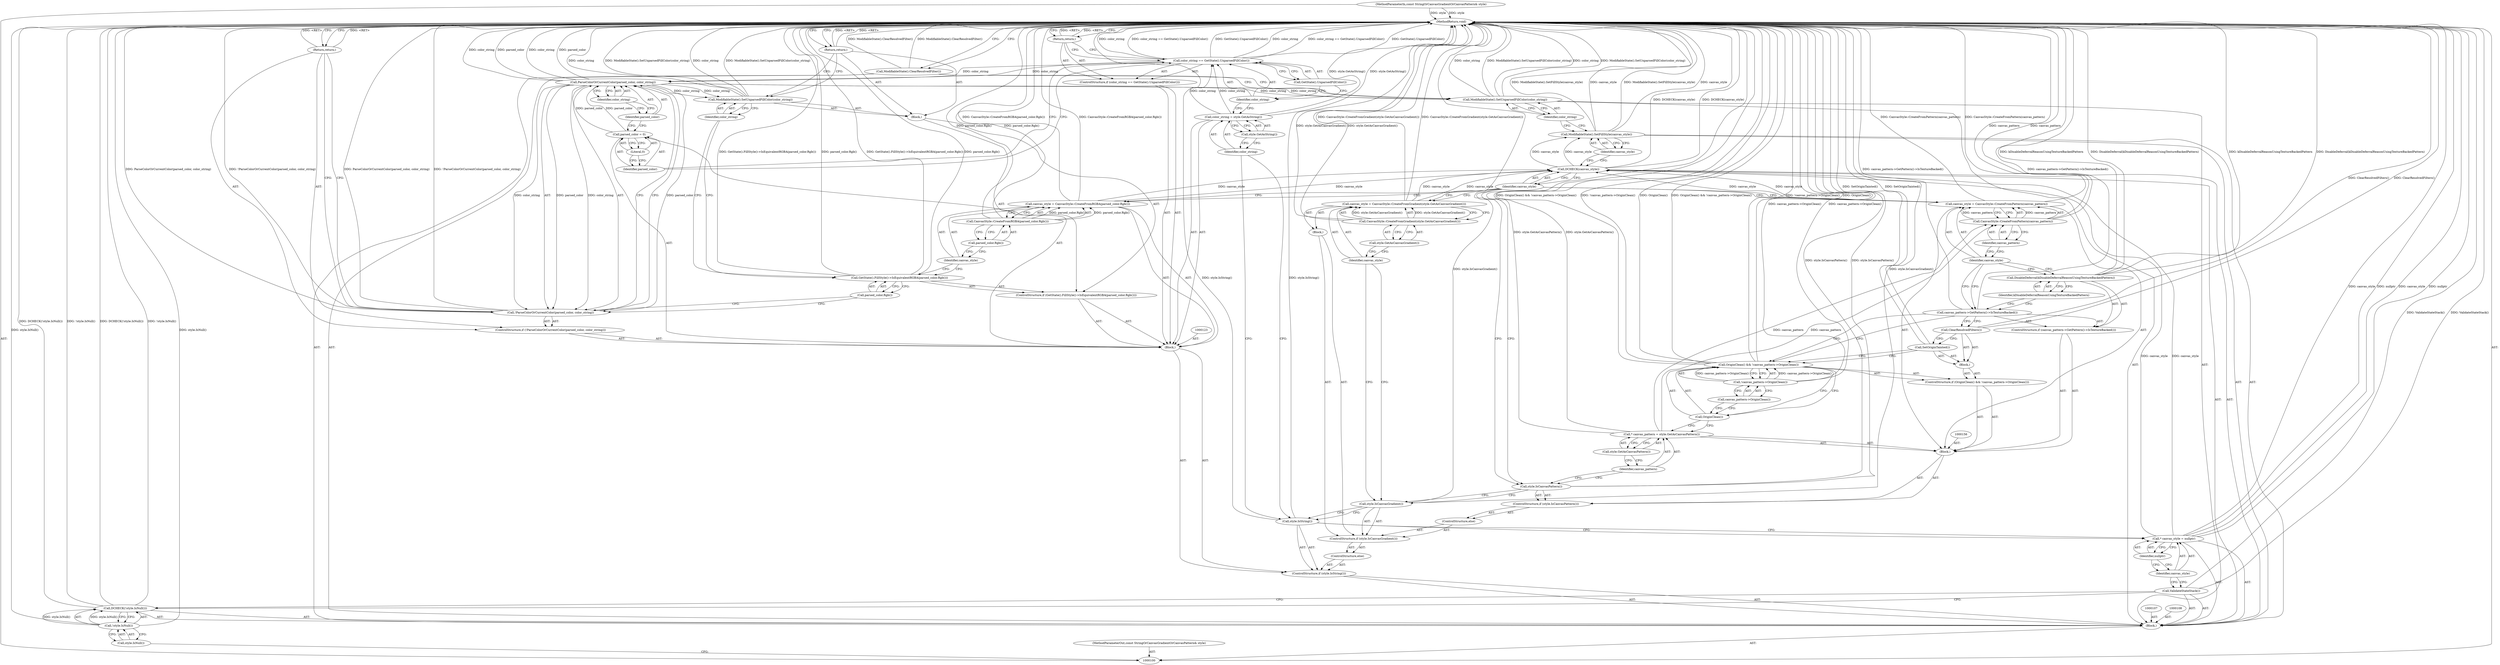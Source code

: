 digraph "1_Chrome_6ed26f014f76f10e76e80636027a2db9dcbe1664_3" {
"1000183" [label="(MethodReturn,void)"];
"1000122" [label="(Return,return;)"];
"1000124" [label="(Call,parsed_color = 0)"];
"1000125" [label="(Identifier,parsed_color)"];
"1000126" [label="(Literal,0)"];
"1000114" [label="(Block,)"];
"1000130" [label="(Identifier,parsed_color)"];
"1000127" [label="(ControlStructure,if (!ParseColorOrCurrentColor(parsed_color, color_string)))"];
"1000131" [label="(Identifier,color_string)"];
"1000128" [label="(Call,!ParseColorOrCurrentColor(parsed_color, color_string))"];
"1000129" [label="(Call,ParseColorOrCurrentColor(parsed_color, color_string))"];
"1000132" [label="(Return,return;)"];
"1000133" [label="(ControlStructure,if (GetState().FillStyle()->IsEquivalentRGBA(parsed_color.Rgb())))"];
"1000135" [label="(Call,parsed_color.Rgb())"];
"1000136" [label="(Block,)"];
"1000134" [label="(Call,GetState().FillStyle()->IsEquivalentRGBA(parsed_color.Rgb()))"];
"1000138" [label="(Identifier,color_string)"];
"1000137" [label="(Call,ModifiableState().SetUnparsedFillColor(color_string))"];
"1000139" [label="(Return,return;)"];
"1000142" [label="(Call,CanvasStyle::CreateFromRGBA(parsed_color.Rgb()))"];
"1000140" [label="(Call,canvas_style = CanvasStyle::CreateFromRGBA(parsed_color.Rgb()))"];
"1000141" [label="(Identifier,canvas_style)"];
"1000143" [label="(Call,parsed_color.Rgb())"];
"1000146" [label="(Call,style.IsCanvasGradient())"];
"1000147" [label="(Block,)"];
"1000144" [label="(ControlStructure,else)"];
"1000145" [label="(ControlStructure,if (style.IsCanvasGradient()))"];
"1000101" [label="(MethodParameterIn,const StringOrCanvasGradientOrCanvasPattern& style)"];
"1000297" [label="(MethodParameterOut,const StringOrCanvasGradientOrCanvasPattern& style)"];
"1000102" [label="(Block,)"];
"1000150" [label="(Call,CanvasStyle::CreateFromGradient(style.GetAsCanvasGradient()))"];
"1000148" [label="(Call,canvas_style = CanvasStyle::CreateFromGradient(style.GetAsCanvasGradient()))"];
"1000149" [label="(Identifier,canvas_style)"];
"1000151" [label="(Call,style.GetAsCanvasGradient())"];
"1000153" [label="(ControlStructure,if (style.IsCanvasPattern()))"];
"1000154" [label="(Call,style.IsCanvasPattern())"];
"1000152" [label="(ControlStructure,else)"];
"1000157" [label="(Call,* canvas_pattern = style.GetAsCanvasPattern())"];
"1000158" [label="(Identifier,canvas_pattern)"];
"1000159" [label="(Call,style.GetAsCanvasPattern())"];
"1000155" [label="(Block,)"];
"1000163" [label="(Call,!canvas_pattern->OriginClean())"];
"1000164" [label="(Call,canvas_pattern->OriginClean())"];
"1000160" [label="(ControlStructure,if (OriginClean() && !canvas_pattern->OriginClean()))"];
"1000165" [label="(Block,)"];
"1000161" [label="(Call,OriginClean() && !canvas_pattern->OriginClean())"];
"1000162" [label="(Call,OriginClean())"];
"1000166" [label="(Call,SetOriginTainted())"];
"1000167" [label="(Call,ClearResolvedFilters())"];
"1000168" [label="(ControlStructure,if (canvas_pattern->GetPattern()->IsTextureBacked()))"];
"1000169" [label="(Call,canvas_pattern->GetPattern()->IsTextureBacked())"];
"1000171" [label="(Identifier,kDisableDeferralReasonUsingTextureBackedPattern)"];
"1000170" [label="(Call,DisableDeferral(kDisableDeferralReasonUsingTextureBackedPattern))"];
"1000105" [label="(Call,style.IsNull())"];
"1000103" [label="(Call,DCHECK(!style.IsNull()))"];
"1000104" [label="(Call,!style.IsNull())"];
"1000174" [label="(Call,CanvasStyle::CreateFromPattern(canvas_pattern))"];
"1000172" [label="(Call,canvas_style = CanvasStyle::CreateFromPattern(canvas_pattern))"];
"1000173" [label="(Identifier,canvas_style)"];
"1000175" [label="(Identifier,canvas_pattern)"];
"1000176" [label="(Call,DCHECK(canvas_style))"];
"1000177" [label="(Identifier,canvas_style)"];
"1000178" [label="(Call,ModifiableState().SetFillStyle(canvas_style))"];
"1000179" [label="(Identifier,canvas_style)"];
"1000180" [label="(Call,ModifiableState().SetUnparsedFillColor(color_string))"];
"1000181" [label="(Identifier,color_string)"];
"1000182" [label="(Call,ModifiableState().ClearResolvedFilter())"];
"1000106" [label="(Call,ValidateStateStack())"];
"1000109" [label="(Call,* canvas_style = nullptr)"];
"1000110" [label="(Identifier,canvas_style)"];
"1000111" [label="(Identifier,nullptr)"];
"1000112" [label="(ControlStructure,if (style.IsString()))"];
"1000113" [label="(Call,style.IsString())"];
"1000117" [label="(Call,style.GetAsString())"];
"1000115" [label="(Call,color_string = style.GetAsString())"];
"1000116" [label="(Identifier,color_string)"];
"1000121" [label="(Call,GetState().UnparsedFillColor())"];
"1000118" [label="(ControlStructure,if (color_string == GetState().UnparsedFillColor()))"];
"1000119" [label="(Call,color_string == GetState().UnparsedFillColor())"];
"1000120" [label="(Identifier,color_string)"];
"1000183" -> "1000100"  [label="AST: "];
"1000183" -> "1000122"  [label="CFG: "];
"1000183" -> "1000132"  [label="CFG: "];
"1000183" -> "1000139"  [label="CFG: "];
"1000183" -> "1000182"  [label="CFG: "];
"1000132" -> "1000183"  [label="DDG: <RET>"];
"1000122" -> "1000183"  [label="DDG: <RET>"];
"1000150" -> "1000183"  [label="DDG: style.GetAsCanvasGradient()"];
"1000169" -> "1000183"  [label="DDG: canvas_pattern->GetPattern()->IsTextureBacked()"];
"1000104" -> "1000183"  [label="DDG: style.IsNull()"];
"1000180" -> "1000183"  [label="DDG: color_string"];
"1000180" -> "1000183"  [label="DDG: ModifiableState().SetUnparsedFillColor(color_string)"];
"1000154" -> "1000183"  [label="DDG: style.IsCanvasPattern()"];
"1000119" -> "1000183"  [label="DDG: color_string == GetState().UnparsedFillColor()"];
"1000119" -> "1000183"  [label="DDG: GetState().UnparsedFillColor()"];
"1000119" -> "1000183"  [label="DDG: color_string"];
"1000182" -> "1000183"  [label="DDG: ModifiableState().ClearResolvedFilter()"];
"1000178" -> "1000183"  [label="DDG: ModifiableState().SetFillStyle(canvas_style)"];
"1000178" -> "1000183"  [label="DDG: canvas_style"];
"1000157" -> "1000183"  [label="DDG: style.GetAsCanvasPattern()"];
"1000115" -> "1000183"  [label="DDG: style.GetAsString()"];
"1000129" -> "1000183"  [label="DDG: parsed_color"];
"1000129" -> "1000183"  [label="DDG: color_string"];
"1000163" -> "1000183"  [label="DDG: canvas_pattern->OriginClean()"];
"1000140" -> "1000183"  [label="DDG: CanvasStyle::CreateFromRGBA(parsed_color.Rgb())"];
"1000103" -> "1000183"  [label="DDG: !style.IsNull()"];
"1000103" -> "1000183"  [label="DDG: DCHECK(!style.IsNull())"];
"1000166" -> "1000183"  [label="DDG: SetOriginTainted()"];
"1000128" -> "1000183"  [label="DDG: ParseColorOrCurrentColor(parsed_color, color_string)"];
"1000128" -> "1000183"  [label="DDG: !ParseColorOrCurrentColor(parsed_color, color_string)"];
"1000167" -> "1000183"  [label="DDG: ClearResolvedFilters()"];
"1000134" -> "1000183"  [label="DDG: GetState().FillStyle()->IsEquivalentRGBA(parsed_color.Rgb())"];
"1000134" -> "1000183"  [label="DDG: parsed_color.Rgb()"];
"1000176" -> "1000183"  [label="DDG: DCHECK(canvas_style)"];
"1000113" -> "1000183"  [label="DDG: style.IsString()"];
"1000101" -> "1000183"  [label="DDG: style"];
"1000109" -> "1000183"  [label="DDG: canvas_style"];
"1000109" -> "1000183"  [label="DDG: nullptr"];
"1000142" -> "1000183"  [label="DDG: parsed_color.Rgb()"];
"1000170" -> "1000183"  [label="DDG: kDisableDeferralReasonUsingTextureBackedPattern"];
"1000170" -> "1000183"  [label="DDG: DisableDeferral(kDisableDeferralReasonUsingTextureBackedPattern)"];
"1000148" -> "1000183"  [label="DDG: CanvasStyle::CreateFromGradient(style.GetAsCanvasGradient())"];
"1000137" -> "1000183"  [label="DDG: color_string"];
"1000137" -> "1000183"  [label="DDG: ModifiableState().SetUnparsedFillColor(color_string)"];
"1000161" -> "1000183"  [label="DDG: !canvas_pattern->OriginClean()"];
"1000161" -> "1000183"  [label="DDG: OriginClean()"];
"1000161" -> "1000183"  [label="DDG: OriginClean() && !canvas_pattern->OriginClean()"];
"1000146" -> "1000183"  [label="DDG: style.IsCanvasGradient()"];
"1000172" -> "1000183"  [label="DDG: CanvasStyle::CreateFromPattern(canvas_pattern)"];
"1000106" -> "1000183"  [label="DDG: ValidateStateStack()"];
"1000174" -> "1000183"  [label="DDG: canvas_pattern"];
"1000139" -> "1000183"  [label="DDG: <RET>"];
"1000122" -> "1000118"  [label="AST: "];
"1000122" -> "1000119"  [label="CFG: "];
"1000183" -> "1000122"  [label="CFG: "];
"1000122" -> "1000183"  [label="DDG: <RET>"];
"1000124" -> "1000114"  [label="AST: "];
"1000124" -> "1000126"  [label="CFG: "];
"1000125" -> "1000124"  [label="AST: "];
"1000126" -> "1000124"  [label="AST: "];
"1000130" -> "1000124"  [label="CFG: "];
"1000124" -> "1000129"  [label="DDG: parsed_color"];
"1000125" -> "1000124"  [label="AST: "];
"1000125" -> "1000119"  [label="CFG: "];
"1000126" -> "1000125"  [label="CFG: "];
"1000126" -> "1000124"  [label="AST: "];
"1000126" -> "1000125"  [label="CFG: "];
"1000124" -> "1000126"  [label="CFG: "];
"1000114" -> "1000112"  [label="AST: "];
"1000115" -> "1000114"  [label="AST: "];
"1000118" -> "1000114"  [label="AST: "];
"1000123" -> "1000114"  [label="AST: "];
"1000124" -> "1000114"  [label="AST: "];
"1000127" -> "1000114"  [label="AST: "];
"1000133" -> "1000114"  [label="AST: "];
"1000140" -> "1000114"  [label="AST: "];
"1000130" -> "1000129"  [label="AST: "];
"1000130" -> "1000124"  [label="CFG: "];
"1000131" -> "1000130"  [label="CFG: "];
"1000127" -> "1000114"  [label="AST: "];
"1000128" -> "1000127"  [label="AST: "];
"1000132" -> "1000127"  [label="AST: "];
"1000131" -> "1000129"  [label="AST: "];
"1000131" -> "1000130"  [label="CFG: "];
"1000129" -> "1000131"  [label="CFG: "];
"1000128" -> "1000127"  [label="AST: "];
"1000128" -> "1000129"  [label="CFG: "];
"1000129" -> "1000128"  [label="AST: "];
"1000132" -> "1000128"  [label="CFG: "];
"1000135" -> "1000128"  [label="CFG: "];
"1000128" -> "1000183"  [label="DDG: ParseColorOrCurrentColor(parsed_color, color_string)"];
"1000128" -> "1000183"  [label="DDG: !ParseColorOrCurrentColor(parsed_color, color_string)"];
"1000129" -> "1000128"  [label="DDG: parsed_color"];
"1000129" -> "1000128"  [label="DDG: color_string"];
"1000129" -> "1000128"  [label="AST: "];
"1000129" -> "1000131"  [label="CFG: "];
"1000130" -> "1000129"  [label="AST: "];
"1000131" -> "1000129"  [label="AST: "];
"1000128" -> "1000129"  [label="CFG: "];
"1000129" -> "1000183"  [label="DDG: parsed_color"];
"1000129" -> "1000183"  [label="DDG: color_string"];
"1000129" -> "1000128"  [label="DDG: parsed_color"];
"1000129" -> "1000128"  [label="DDG: color_string"];
"1000124" -> "1000129"  [label="DDG: parsed_color"];
"1000119" -> "1000129"  [label="DDG: color_string"];
"1000129" -> "1000137"  [label="DDG: color_string"];
"1000129" -> "1000180"  [label="DDG: color_string"];
"1000132" -> "1000127"  [label="AST: "];
"1000132" -> "1000128"  [label="CFG: "];
"1000183" -> "1000132"  [label="CFG: "];
"1000132" -> "1000183"  [label="DDG: <RET>"];
"1000133" -> "1000114"  [label="AST: "];
"1000134" -> "1000133"  [label="AST: "];
"1000136" -> "1000133"  [label="AST: "];
"1000135" -> "1000134"  [label="AST: "];
"1000135" -> "1000128"  [label="CFG: "];
"1000134" -> "1000135"  [label="CFG: "];
"1000136" -> "1000133"  [label="AST: "];
"1000137" -> "1000136"  [label="AST: "];
"1000139" -> "1000136"  [label="AST: "];
"1000134" -> "1000133"  [label="AST: "];
"1000134" -> "1000135"  [label="CFG: "];
"1000135" -> "1000134"  [label="AST: "];
"1000138" -> "1000134"  [label="CFG: "];
"1000141" -> "1000134"  [label="CFG: "];
"1000134" -> "1000183"  [label="DDG: GetState().FillStyle()->IsEquivalentRGBA(parsed_color.Rgb())"];
"1000134" -> "1000183"  [label="DDG: parsed_color.Rgb()"];
"1000138" -> "1000137"  [label="AST: "];
"1000138" -> "1000134"  [label="CFG: "];
"1000137" -> "1000138"  [label="CFG: "];
"1000137" -> "1000136"  [label="AST: "];
"1000137" -> "1000138"  [label="CFG: "];
"1000138" -> "1000137"  [label="AST: "];
"1000139" -> "1000137"  [label="CFG: "];
"1000137" -> "1000183"  [label="DDG: color_string"];
"1000137" -> "1000183"  [label="DDG: ModifiableState().SetUnparsedFillColor(color_string)"];
"1000129" -> "1000137"  [label="DDG: color_string"];
"1000139" -> "1000136"  [label="AST: "];
"1000139" -> "1000137"  [label="CFG: "];
"1000183" -> "1000139"  [label="CFG: "];
"1000139" -> "1000183"  [label="DDG: <RET>"];
"1000142" -> "1000140"  [label="AST: "];
"1000142" -> "1000143"  [label="CFG: "];
"1000143" -> "1000142"  [label="AST: "];
"1000140" -> "1000142"  [label="CFG: "];
"1000142" -> "1000183"  [label="DDG: parsed_color.Rgb()"];
"1000142" -> "1000140"  [label="DDG: parsed_color.Rgb()"];
"1000140" -> "1000114"  [label="AST: "];
"1000140" -> "1000142"  [label="CFG: "];
"1000141" -> "1000140"  [label="AST: "];
"1000142" -> "1000140"  [label="AST: "];
"1000177" -> "1000140"  [label="CFG: "];
"1000140" -> "1000183"  [label="DDG: CanvasStyle::CreateFromRGBA(parsed_color.Rgb())"];
"1000142" -> "1000140"  [label="DDG: parsed_color.Rgb()"];
"1000140" -> "1000176"  [label="DDG: canvas_style"];
"1000141" -> "1000140"  [label="AST: "];
"1000141" -> "1000134"  [label="CFG: "];
"1000143" -> "1000141"  [label="CFG: "];
"1000143" -> "1000142"  [label="AST: "];
"1000143" -> "1000141"  [label="CFG: "];
"1000142" -> "1000143"  [label="CFG: "];
"1000146" -> "1000145"  [label="AST: "];
"1000146" -> "1000113"  [label="CFG: "];
"1000149" -> "1000146"  [label="CFG: "];
"1000154" -> "1000146"  [label="CFG: "];
"1000146" -> "1000183"  [label="DDG: style.IsCanvasGradient()"];
"1000147" -> "1000145"  [label="AST: "];
"1000148" -> "1000147"  [label="AST: "];
"1000144" -> "1000112"  [label="AST: "];
"1000145" -> "1000144"  [label="AST: "];
"1000145" -> "1000144"  [label="AST: "];
"1000146" -> "1000145"  [label="AST: "];
"1000147" -> "1000145"  [label="AST: "];
"1000152" -> "1000145"  [label="AST: "];
"1000101" -> "1000100"  [label="AST: "];
"1000101" -> "1000183"  [label="DDG: style"];
"1000297" -> "1000100"  [label="AST: "];
"1000102" -> "1000100"  [label="AST: "];
"1000103" -> "1000102"  [label="AST: "];
"1000106" -> "1000102"  [label="AST: "];
"1000107" -> "1000102"  [label="AST: "];
"1000108" -> "1000102"  [label="AST: "];
"1000109" -> "1000102"  [label="AST: "];
"1000112" -> "1000102"  [label="AST: "];
"1000176" -> "1000102"  [label="AST: "];
"1000178" -> "1000102"  [label="AST: "];
"1000180" -> "1000102"  [label="AST: "];
"1000182" -> "1000102"  [label="AST: "];
"1000150" -> "1000148"  [label="AST: "];
"1000150" -> "1000151"  [label="CFG: "];
"1000151" -> "1000150"  [label="AST: "];
"1000148" -> "1000150"  [label="CFG: "];
"1000150" -> "1000183"  [label="DDG: style.GetAsCanvasGradient()"];
"1000150" -> "1000148"  [label="DDG: style.GetAsCanvasGradient()"];
"1000148" -> "1000147"  [label="AST: "];
"1000148" -> "1000150"  [label="CFG: "];
"1000149" -> "1000148"  [label="AST: "];
"1000150" -> "1000148"  [label="AST: "];
"1000177" -> "1000148"  [label="CFG: "];
"1000148" -> "1000183"  [label="DDG: CanvasStyle::CreateFromGradient(style.GetAsCanvasGradient())"];
"1000150" -> "1000148"  [label="DDG: style.GetAsCanvasGradient()"];
"1000148" -> "1000176"  [label="DDG: canvas_style"];
"1000149" -> "1000148"  [label="AST: "];
"1000149" -> "1000146"  [label="CFG: "];
"1000151" -> "1000149"  [label="CFG: "];
"1000151" -> "1000150"  [label="AST: "];
"1000151" -> "1000149"  [label="CFG: "];
"1000150" -> "1000151"  [label="CFG: "];
"1000153" -> "1000152"  [label="AST: "];
"1000154" -> "1000153"  [label="AST: "];
"1000155" -> "1000153"  [label="AST: "];
"1000154" -> "1000153"  [label="AST: "];
"1000154" -> "1000146"  [label="CFG: "];
"1000158" -> "1000154"  [label="CFG: "];
"1000177" -> "1000154"  [label="CFG: "];
"1000154" -> "1000183"  [label="DDG: style.IsCanvasPattern()"];
"1000152" -> "1000145"  [label="AST: "];
"1000153" -> "1000152"  [label="AST: "];
"1000157" -> "1000155"  [label="AST: "];
"1000157" -> "1000159"  [label="CFG: "];
"1000158" -> "1000157"  [label="AST: "];
"1000159" -> "1000157"  [label="AST: "];
"1000162" -> "1000157"  [label="CFG: "];
"1000157" -> "1000183"  [label="DDG: style.GetAsCanvasPattern()"];
"1000157" -> "1000174"  [label="DDG: canvas_pattern"];
"1000158" -> "1000157"  [label="AST: "];
"1000158" -> "1000154"  [label="CFG: "];
"1000159" -> "1000158"  [label="CFG: "];
"1000159" -> "1000157"  [label="AST: "];
"1000159" -> "1000158"  [label="CFG: "];
"1000157" -> "1000159"  [label="CFG: "];
"1000155" -> "1000153"  [label="AST: "];
"1000156" -> "1000155"  [label="AST: "];
"1000157" -> "1000155"  [label="AST: "];
"1000160" -> "1000155"  [label="AST: "];
"1000168" -> "1000155"  [label="AST: "];
"1000172" -> "1000155"  [label="AST: "];
"1000163" -> "1000161"  [label="AST: "];
"1000163" -> "1000164"  [label="CFG: "];
"1000164" -> "1000163"  [label="AST: "];
"1000161" -> "1000163"  [label="CFG: "];
"1000163" -> "1000183"  [label="DDG: canvas_pattern->OriginClean()"];
"1000163" -> "1000161"  [label="DDG: canvas_pattern->OriginClean()"];
"1000164" -> "1000163"  [label="AST: "];
"1000164" -> "1000162"  [label="CFG: "];
"1000163" -> "1000164"  [label="CFG: "];
"1000160" -> "1000155"  [label="AST: "];
"1000161" -> "1000160"  [label="AST: "];
"1000165" -> "1000160"  [label="AST: "];
"1000165" -> "1000160"  [label="AST: "];
"1000166" -> "1000165"  [label="AST: "];
"1000167" -> "1000165"  [label="AST: "];
"1000161" -> "1000160"  [label="AST: "];
"1000161" -> "1000162"  [label="CFG: "];
"1000161" -> "1000163"  [label="CFG: "];
"1000162" -> "1000161"  [label="AST: "];
"1000163" -> "1000161"  [label="AST: "];
"1000166" -> "1000161"  [label="CFG: "];
"1000169" -> "1000161"  [label="CFG: "];
"1000161" -> "1000183"  [label="DDG: !canvas_pattern->OriginClean()"];
"1000161" -> "1000183"  [label="DDG: OriginClean()"];
"1000161" -> "1000183"  [label="DDG: OriginClean() && !canvas_pattern->OriginClean()"];
"1000163" -> "1000161"  [label="DDG: canvas_pattern->OriginClean()"];
"1000162" -> "1000161"  [label="AST: "];
"1000162" -> "1000157"  [label="CFG: "];
"1000164" -> "1000162"  [label="CFG: "];
"1000161" -> "1000162"  [label="CFG: "];
"1000166" -> "1000165"  [label="AST: "];
"1000166" -> "1000161"  [label="CFG: "];
"1000167" -> "1000166"  [label="CFG: "];
"1000166" -> "1000183"  [label="DDG: SetOriginTainted()"];
"1000167" -> "1000165"  [label="AST: "];
"1000167" -> "1000166"  [label="CFG: "];
"1000169" -> "1000167"  [label="CFG: "];
"1000167" -> "1000183"  [label="DDG: ClearResolvedFilters()"];
"1000168" -> "1000155"  [label="AST: "];
"1000169" -> "1000168"  [label="AST: "];
"1000170" -> "1000168"  [label="AST: "];
"1000169" -> "1000168"  [label="AST: "];
"1000169" -> "1000167"  [label="CFG: "];
"1000169" -> "1000161"  [label="CFG: "];
"1000171" -> "1000169"  [label="CFG: "];
"1000173" -> "1000169"  [label="CFG: "];
"1000169" -> "1000183"  [label="DDG: canvas_pattern->GetPattern()->IsTextureBacked()"];
"1000171" -> "1000170"  [label="AST: "];
"1000171" -> "1000169"  [label="CFG: "];
"1000170" -> "1000171"  [label="CFG: "];
"1000170" -> "1000168"  [label="AST: "];
"1000170" -> "1000171"  [label="CFG: "];
"1000171" -> "1000170"  [label="AST: "];
"1000173" -> "1000170"  [label="CFG: "];
"1000170" -> "1000183"  [label="DDG: kDisableDeferralReasonUsingTextureBackedPattern"];
"1000170" -> "1000183"  [label="DDG: DisableDeferral(kDisableDeferralReasonUsingTextureBackedPattern)"];
"1000105" -> "1000104"  [label="AST: "];
"1000105" -> "1000100"  [label="CFG: "];
"1000104" -> "1000105"  [label="CFG: "];
"1000103" -> "1000102"  [label="AST: "];
"1000103" -> "1000104"  [label="CFG: "];
"1000104" -> "1000103"  [label="AST: "];
"1000106" -> "1000103"  [label="CFG: "];
"1000103" -> "1000183"  [label="DDG: !style.IsNull()"];
"1000103" -> "1000183"  [label="DDG: DCHECK(!style.IsNull())"];
"1000104" -> "1000103"  [label="DDG: style.IsNull()"];
"1000104" -> "1000103"  [label="AST: "];
"1000104" -> "1000105"  [label="CFG: "];
"1000105" -> "1000104"  [label="AST: "];
"1000103" -> "1000104"  [label="CFG: "];
"1000104" -> "1000183"  [label="DDG: style.IsNull()"];
"1000104" -> "1000103"  [label="DDG: style.IsNull()"];
"1000174" -> "1000172"  [label="AST: "];
"1000174" -> "1000175"  [label="CFG: "];
"1000175" -> "1000174"  [label="AST: "];
"1000172" -> "1000174"  [label="CFG: "];
"1000174" -> "1000183"  [label="DDG: canvas_pattern"];
"1000174" -> "1000172"  [label="DDG: canvas_pattern"];
"1000157" -> "1000174"  [label="DDG: canvas_pattern"];
"1000172" -> "1000155"  [label="AST: "];
"1000172" -> "1000174"  [label="CFG: "];
"1000173" -> "1000172"  [label="AST: "];
"1000174" -> "1000172"  [label="AST: "];
"1000177" -> "1000172"  [label="CFG: "];
"1000172" -> "1000183"  [label="DDG: CanvasStyle::CreateFromPattern(canvas_pattern)"];
"1000174" -> "1000172"  [label="DDG: canvas_pattern"];
"1000172" -> "1000176"  [label="DDG: canvas_style"];
"1000173" -> "1000172"  [label="AST: "];
"1000173" -> "1000170"  [label="CFG: "];
"1000173" -> "1000169"  [label="CFG: "];
"1000175" -> "1000173"  [label="CFG: "];
"1000175" -> "1000174"  [label="AST: "];
"1000175" -> "1000173"  [label="CFG: "];
"1000174" -> "1000175"  [label="CFG: "];
"1000176" -> "1000102"  [label="AST: "];
"1000176" -> "1000177"  [label="CFG: "];
"1000177" -> "1000176"  [label="AST: "];
"1000179" -> "1000176"  [label="CFG: "];
"1000176" -> "1000183"  [label="DDG: DCHECK(canvas_style)"];
"1000140" -> "1000176"  [label="DDG: canvas_style"];
"1000148" -> "1000176"  [label="DDG: canvas_style"];
"1000109" -> "1000176"  [label="DDG: canvas_style"];
"1000172" -> "1000176"  [label="DDG: canvas_style"];
"1000176" -> "1000178"  [label="DDG: canvas_style"];
"1000177" -> "1000176"  [label="AST: "];
"1000177" -> "1000140"  [label="CFG: "];
"1000177" -> "1000148"  [label="CFG: "];
"1000177" -> "1000172"  [label="CFG: "];
"1000177" -> "1000154"  [label="CFG: "];
"1000176" -> "1000177"  [label="CFG: "];
"1000178" -> "1000102"  [label="AST: "];
"1000178" -> "1000179"  [label="CFG: "];
"1000179" -> "1000178"  [label="AST: "];
"1000181" -> "1000178"  [label="CFG: "];
"1000178" -> "1000183"  [label="DDG: ModifiableState().SetFillStyle(canvas_style)"];
"1000178" -> "1000183"  [label="DDG: canvas_style"];
"1000176" -> "1000178"  [label="DDG: canvas_style"];
"1000179" -> "1000178"  [label="AST: "];
"1000179" -> "1000176"  [label="CFG: "];
"1000178" -> "1000179"  [label="CFG: "];
"1000180" -> "1000102"  [label="AST: "];
"1000180" -> "1000181"  [label="CFG: "];
"1000181" -> "1000180"  [label="AST: "];
"1000182" -> "1000180"  [label="CFG: "];
"1000180" -> "1000183"  [label="DDG: color_string"];
"1000180" -> "1000183"  [label="DDG: ModifiableState().SetUnparsedFillColor(color_string)"];
"1000129" -> "1000180"  [label="DDG: color_string"];
"1000181" -> "1000180"  [label="AST: "];
"1000181" -> "1000178"  [label="CFG: "];
"1000180" -> "1000181"  [label="CFG: "];
"1000182" -> "1000102"  [label="AST: "];
"1000182" -> "1000180"  [label="CFG: "];
"1000183" -> "1000182"  [label="CFG: "];
"1000182" -> "1000183"  [label="DDG: ModifiableState().ClearResolvedFilter()"];
"1000106" -> "1000102"  [label="AST: "];
"1000106" -> "1000103"  [label="CFG: "];
"1000110" -> "1000106"  [label="CFG: "];
"1000106" -> "1000183"  [label="DDG: ValidateStateStack()"];
"1000109" -> "1000102"  [label="AST: "];
"1000109" -> "1000111"  [label="CFG: "];
"1000110" -> "1000109"  [label="AST: "];
"1000111" -> "1000109"  [label="AST: "];
"1000113" -> "1000109"  [label="CFG: "];
"1000109" -> "1000183"  [label="DDG: canvas_style"];
"1000109" -> "1000183"  [label="DDG: nullptr"];
"1000109" -> "1000176"  [label="DDG: canvas_style"];
"1000110" -> "1000109"  [label="AST: "];
"1000110" -> "1000106"  [label="CFG: "];
"1000111" -> "1000110"  [label="CFG: "];
"1000111" -> "1000109"  [label="AST: "];
"1000111" -> "1000110"  [label="CFG: "];
"1000109" -> "1000111"  [label="CFG: "];
"1000112" -> "1000102"  [label="AST: "];
"1000113" -> "1000112"  [label="AST: "];
"1000114" -> "1000112"  [label="AST: "];
"1000144" -> "1000112"  [label="AST: "];
"1000113" -> "1000112"  [label="AST: "];
"1000113" -> "1000109"  [label="CFG: "];
"1000116" -> "1000113"  [label="CFG: "];
"1000146" -> "1000113"  [label="CFG: "];
"1000113" -> "1000183"  [label="DDG: style.IsString()"];
"1000117" -> "1000115"  [label="AST: "];
"1000117" -> "1000116"  [label="CFG: "];
"1000115" -> "1000117"  [label="CFG: "];
"1000115" -> "1000114"  [label="AST: "];
"1000115" -> "1000117"  [label="CFG: "];
"1000116" -> "1000115"  [label="AST: "];
"1000117" -> "1000115"  [label="AST: "];
"1000120" -> "1000115"  [label="CFG: "];
"1000115" -> "1000183"  [label="DDG: style.GetAsString()"];
"1000115" -> "1000119"  [label="DDG: color_string"];
"1000116" -> "1000115"  [label="AST: "];
"1000116" -> "1000113"  [label="CFG: "];
"1000117" -> "1000116"  [label="CFG: "];
"1000121" -> "1000119"  [label="AST: "];
"1000121" -> "1000120"  [label="CFG: "];
"1000119" -> "1000121"  [label="CFG: "];
"1000118" -> "1000114"  [label="AST: "];
"1000119" -> "1000118"  [label="AST: "];
"1000122" -> "1000118"  [label="AST: "];
"1000119" -> "1000118"  [label="AST: "];
"1000119" -> "1000121"  [label="CFG: "];
"1000120" -> "1000119"  [label="AST: "];
"1000121" -> "1000119"  [label="AST: "];
"1000122" -> "1000119"  [label="CFG: "];
"1000125" -> "1000119"  [label="CFG: "];
"1000119" -> "1000183"  [label="DDG: color_string == GetState().UnparsedFillColor()"];
"1000119" -> "1000183"  [label="DDG: GetState().UnparsedFillColor()"];
"1000119" -> "1000183"  [label="DDG: color_string"];
"1000115" -> "1000119"  [label="DDG: color_string"];
"1000119" -> "1000129"  [label="DDG: color_string"];
"1000120" -> "1000119"  [label="AST: "];
"1000120" -> "1000115"  [label="CFG: "];
"1000121" -> "1000120"  [label="CFG: "];
}
